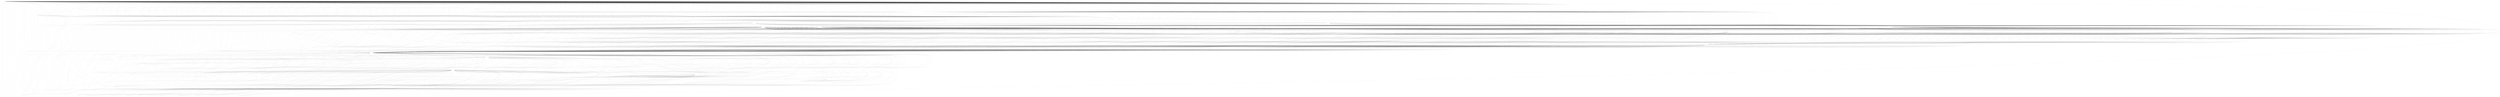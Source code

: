 graph motohandbook {
node [shape=none label=""]
edge [weight=0.01 penwidth=0.1]
0 -- 513
513 -- 673
513 -- 48
513 -- 572
513 -- 510
513 -- 21
0 -- 572
572 -- 665
572 -- 7
572 -- 8
572 -- 9
572 -- 10
572 -- 11
572 -- 12
572 -- 666
572 -- 667
572 -- 36
572 -- 45
572 -- 43
572 -- 592
572 -- 44
0 -- 672
672 -- 513
0 -- 673
673 -- 672
0 -- 675
0 -- 676
0 -- 677
677 -- 511
677 -- 513
0 -- 21
0 -- 33
33 -- 38
33 -- 1
33 -- 664
0 -- 511
0 -- 591
591 -- 40
591 -- 517
591 -- 519
591 -- 520
591 -- 518
0 -- 593
593 -- 40
593 -- 517
593 -- 522
593 -- 523
593 -- 521
0 -- 622
622 -- 37
622 -- 517
622 -- 535
622 -- 536
622 -- 534
0 -- 623
623 -- 37
623 -- 517
623 -- 538
623 -- 539
623 -- 537
0 -- 627
627 -- 37
627 -- 517
627 -- 542
627 -- 541
627 -- 540
0 -- 628
628 -- 37
628 -- 517
628 -- 545
628 -- 544
628 -- 543
0 -- 637
637 -- 37
637 -- 517
637 -- 550
637 -- 549
637 -- 548
0 -- 664
664 -- 45
0 -- 665
0 -- 666
0 -- 667
0 -- 668
0 -- 669
0 -- 670
0 -- 671
671 -- 511
671 -- 513
0 -- 512
0 -- 514
0 -- 515
0 -- 516
0 -- 517
517 -- 510
517 -- 578
517 -- 553
517 -- 554
517 -- 555
517 -- 556
517 -- 557
517 -- 558
517 -- 559
517 -- 560
517 -- 647
517 -- 652
517 -- 662
517 -- 654
517 -- 656
517 -- 658
517 -- 660
0 -- 518
518 -- 592
0 -- 519
0 -- 520
0 -- 521
521 -- 592
0 -- 522
0 -- 523
0 -- 524
524 -- 592
0 -- 525
0 -- 526
0 -- 527
527 -- 592
0 -- 528
0 -- 529
0 -- 530
530 -- 592
0 -- 531
0 -- 532
0 -- 533
0 -- 534
534 -- 592
0 -- 535
0 -- 536
0 -- 537
537 -- 592
0 -- 538
0 -- 539
0 -- 540
540 -- 592
0 -- 541
0 -- 542
0 -- 543
543 -- 592
0 -- 544
0 -- 545
0 -- 546
0 -- 547
0 -- 548
548 -- 592
0 -- 549
0 -- 550
0 -- 551
0 -- 552
0 -- 553
0 -- 554
0 -- 555
0 -- 556
0 -- 557
0 -- 558
0 -- 559
0 -- 560
0 -- 561
0 -- 562
0 -- 563
0 -- 564
0 -- 565
0 -- 566
0 -- 567
0 -- 568
0 -- 569
0 -- 570
0 -- 571
571 -- 511
571 -- 513
0 -- 573
573 -- 574
0 -- 574
574 -- 575
574 -- 576
574 -- 577
0 -- 575
575 -- 516
0 -- 576
576 -- 515
0 -- 577
577 -- 514
0 -- 578
578 -- 579
578 -- 580
578 -- 581
578 -- 582
578 -- 583
578 -- 584
578 -- 585
578 -- 586
578 -- 587
578 -- 588
578 -- 589
578 -- 590
578 -- 591
578 -- 593
578 -- 594
578 -- 595
578 -- 596
578 -- 597
578 -- 598
578 -- 599
578 -- 600
578 -- 601
578 -- 602
578 -- 603
578 -- 604
578 -- 605
578 -- 606
578 -- 607
578 -- 608
578 -- 609
578 -- 610
578 -- 611
578 -- 612
578 -- 613
578 -- 614
578 -- 615
578 -- 616
578 -- 617
578 -- 618
578 -- 619
578 -- 620
578 -- 621
578 -- 622
578 -- 623
578 -- 624
578 -- 625
578 -- 626
578 -- 627
578 -- 628
578 -- 629
578 -- 630
578 -- 631
578 -- 632
578 -- 633
578 -- 634
578 -- 635
578 -- 636
578 -- 637
578 -- 638
578 -- 639
578 -- 640
578 -- 641
578 -- 642
0 -- 579
579 -- 39
579 -- 517
0 -- 580
580 -- 39
580 -- 517
0 -- 581
581 -- 39
581 -- 517
0 -- 582
582 -- 39
582 -- 517
0 -- 583
583 -- 39
583 -- 517
0 -- 584
584 -- 42
584 -- 517
0 -- 585
585 -- 39
585 -- 517
0 -- 586
586 -- 39
586 -- 517
0 -- 587
587 -- 39
587 -- 517
0 -- 588
588 -- 39
588 -- 517
0 -- 589
589 -- 39
589 -- 517
0 -- 590
590 -- 39
590 -- 517
0 -- 592
0 -- 594
594 -- 37
594 -- 517
0 -- 595
595 -- 37
595 -- 517
0 -- 596
596 -- 37
596 -- 517
0 -- 597
597 -- 37
597 -- 517
0 -- 598
598 -- 37
598 -- 517
0 -- 599
599 -- 37
599 -- 517
0 -- 600
600 -- 37
600 -- 517
0 -- 601
601 -- 37
601 -- 517
0 -- 602
602 -- 41
602 -- 517
602 -- 526
602 -- 525
602 -- 524
0 -- 603
603 -- 41
603 -- 517
603 -- 529
603 -- 528
603 -- 527
0 -- 604
604 -- 37
604 -- 517
0 -- 605
605 -- 37
605 -- 517
0 -- 606
606 -- 37
606 -- 517
0 -- 607
607 -- 37
607 -- 517
0 -- 608
608 -- 37
608 -- 517
0 -- 609
609 -- 37
609 -- 517
0 -- 610
610 -- 37
610 -- 517
0 -- 611
611 -- 37
611 -- 517
0 -- 612
612 -- 37
612 -- 517
0 -- 613
613 -- 37
613 -- 517
0 -- 614
614 -- 37
614 -- 517
0 -- 615
615 -- 37
615 -- 517
0 -- 616
616 -- 37
616 -- 517
0 -- 617
617 -- 37
617 -- 517
0 -- 618
618 -- 37
618 -- 517
618 -- 532
618 -- 531
618 -- 530
0 -- 619
619 -- 37
619 -- 517
0 -- 620
620 -- 37
620 -- 517
0 -- 621
621 -- 37
621 -- 517
621 -- 533
0 -- 624
624 -- 37
624 -- 517
0 -- 625
625 -- 37
625 -- 517
0 -- 626
626 -- 37
626 -- 517
0 -- 629
629 -- 37
629 -- 517
0 -- 630
630 -- 37
630 -- 517
0 -- 631
631 -- 37
631 -- 517
631 -- 546
0 -- 632
632 -- 37
632 -- 517
0 -- 633
633 -- 37
633 -- 517
0 -- 634
634 -- 37
634 -- 517
0 -- 635
635 -- 37
635 -- 517
635 -- 547
0 -- 636
636 -- 37
636 -- 517
0 -- 638
638 -- 37
638 -- 517
0 -- 639
639 -- 37
639 -- 517
0 -- 640
640 -- 37
640 -- 517
0 -- 641
641 -- 37
641 -- 517
0 -- 642
642 -- 37
642 -- 517
0 -- 643
0 -- 644
644 -- 562
644 -- 561
0 -- 645
645 -- 643
645 -- 644
0 -- 646
646 -- 645
0 -- 647
647 -- 646
647 -- 552
0 -- 648
0 -- 649
649 -- 569
649 -- 568
0 -- 650
650 -- 648
650 -- 649
0 -- 651
651 -- 650
0 -- 652
652 -- 651
652 -- 570
0 -- 653
653 -- 567
0 -- 654
654 -- 653
0 -- 655
655 -- 565
0 -- 656
656 -- 655
0 -- 657
657 -- 566
0 -- 658
658 -- 657
0 -- 659
659 -- 563
0 -- 660
660 -- 659
0 -- 661
661 -- 564
0 -- 662
662 -- 661
0 -- 663
0 -- 1
1 -- 510
1 -- 25
1 -- 2
1 -- 647
1 -- 27
1 -- 654
1 -- 660
1 -- 662
1 -- 656
1 -- 658
0 -- 2
0 -- 3
0 -- 4
0 -- 5
0 -- 6
0 -- 7
0 -- 8
0 -- 9
0 -- 10
0 -- 11
0 -- 12
0 -- 13
0 -- 14
0 -- 15
0 -- 16
0 -- 17
17 -- 16
0 -- 18
18 -- 16
0 -- 19
19 -- 16
0 -- 20
20 -- 16
0 -- 22
0 -- 23
0 -- 24
24 -- 511
24 -- 513
0 -- 25
25 -- 35
25 -- 34
25 -- 33
25 -- 32
25 -- 31
25 -- 30
25 -- 29
25 -- 28
0 -- 26
26 -- 3
0 -- 27
27 -- 26
0 -- 28
28 -- 38
28 -- 1
0 -- 29
29 -- 38
29 -- 1
0 -- 30
30 -- 38
30 -- 1
0 -- 31
31 -- 38
31 -- 1
0 -- 32
32 -- 38
32 -- 1
0 -- 34
34 -- 38
34 -- 1
0 -- 35
35 -- 38
35 -- 1
0 -- 36
36 -- 37
36 -- 38
0 -- 37
37 -- 39
37 -- 40
37 -- 594
37 -- 595
37 -- 596
37 -- 597
37 -- 598
37 -- 599
37 -- 600
37 -- 601
37 -- 41
37 -- 604
37 -- 605
37 -- 606
37 -- 607
37 -- 608
37 -- 609
37 -- 610
37 -- 611
37 -- 612
37 -- 613
37 -- 614
37 -- 615
37 -- 616
37 -- 617
37 -- 618
37 -- 619
37 -- 620
37 -- 621
37 -- 622
37 -- 623
37 -- 624
37 -- 625
37 -- 626
37 -- 627
37 -- 628
37 -- 629
37 -- 630
37 -- 631
37 -- 632
37 -- 633
37 -- 634
37 -- 635
37 -- 636
37 -- 637
37 -- 638
37 -- 639
37 -- 640
37 -- 641
37 -- 642
37 -- 36
0 -- 38
38 -- 35
38 -- 34
38 -- 33
38 -- 32
38 -- 31
38 -- 30
38 -- 29
38 -- 28
38 -- 36
0 -- 39
39 -- 579
39 -- 580
39 -- 581
39 -- 582
39 -- 583
39 -- 42
39 -- 585
39 -- 586
39 -- 587
39 -- 588
39 -- 589
39 -- 590
39 -- 37
0 -- 40
40 -- 591
40 -- 593
40 -- 37
0 -- 41
41 -- 602
41 -- 603
41 -- 37
0 -- 42
42 -- 584
42 -- 39
0 -- 43
0 -- 44
44 -- 47
0 -- 45
45 -- 46
0 -- 46
0 -- 47
0 -- 48
48 -- 49
48 -- 50
48 -- 51
0 -- 49
49 -- 48
49 -- 200
49 -- 97
0 -- 50
50 -- 52
50 -- 53
0 -- 51
0 -- 52
52 -- 509
52 -- 494
52 -- 492
52 -- 490
52 -- 488
52 -- 486
52 -- 484
52 -- 477
52 -- 475
52 -- 473
52 -- 471
52 -- 469
52 -- 467
52 -- 451
52 -- 449
52 -- 434
52 -- 433
52 -- 429
52 -- 428
52 -- 424
52 -- 423
52 -- 419
52 -- 418
52 -- 415
52 -- 413
52 -- 405
52 -- 404
52 -- 400
52 -- 399
52 -- 394
52 -- 393
52 -- 388
0 -- 53
53 -- 54
53 -- 55
53 -- 56
53 -- 57
53 -- 58
53 -- 59
53 -- 60
53 -- 61
53 -- 62
53 -- 63
53 -- 64
53 -- 65
53 -- 66
53 -- 67
53 -- 68
53 -- 69
53 -- 70
53 -- 71
53 -- 72
53 -- 73
53 -- 74
53 -- 75
53 -- 76
53 -- 77
53 -- 78
53 -- 79
53 -- 80
53 -- 81
53 -- 82
53 -- 83
53 -- 84
53 -- 85
53 -- 86
53 -- 87
53 -- 88
53 -- 89
53 -- 90
53 -- 91
53 -- 92
53 -- 93
53 -- 94
0 -- 54
54 -- 246
54 -- 611
54 -- 517
0 -- 55
55 -- 250
55 -- 612
55 -- 517
0 -- 56
56 -- 251
56 -- 613
56 -- 517
0 -- 57
57 -- 255
57 -- 614
57 -- 517
0 -- 58
58 -- 256
58 -- 615
58 -- 517
0 -- 59
59 -- 260
59 -- 616
59 -- 517
0 -- 60
60 -- 261
60 -- 617
60 -- 517
0 -- 61
61 -- 266
61 -- 618
61 -- 517
0 -- 62
62 -- 268
62 -- 619
62 -- 517
0 -- 63
63 -- 269
63 -- 620
63 -- 517
0 -- 64
64 -- 273
64 -- 621
64 -- 517
0 -- 65
65 -- 275
65 -- 622
65 -- 517
0 -- 66
66 -- 276
66 -- 623
66 -- 517
0 -- 67
67 -- 280
67 -- 624
67 -- 517
0 -- 68
68 -- 285
68 -- 625
68 -- 517
0 -- 69
69 -- 286
69 -- 626
69 -- 517
0 -- 70
70 -- 289
70 -- 627
70 -- 517
0 -- 71
71 -- 290
71 -- 628
71 -- 517
0 -- 72
72 -- 292
72 -- 629
72 -- 517
0 -- 73
73 -- 294
73 -- 630
73 -- 517
0 -- 74
74 -- 296
74 -- 631
74 -- 517
0 -- 75
75 -- 302
75 -- 632
75 -- 517
0 -- 76
76 -- 303
76 -- 633
76 -- 517
0 -- 77
77 -- 306
77 -- 634
77 -- 517
0 -- 78
78 -- 308
78 -- 635
78 -- 517
0 -- 79
79 -- 310
79 -- 636
79 -- 517
0 -- 80
80 -- 314
80 -- 637
80 -- 517
0 -- 81
81 -- 315
81 -- 638
81 -- 517
0 -- 82
82 -- 316
82 -- 639
82 -- 517
0 -- 83
83 -- 317
83 -- 640
83 -- 517
0 -- 84
84 -- 318
84 -- 641
84 -- 517
0 -- 85
85 -- 198
85 -- 642
85 -- 517
0 -- 86
86 -- 197
86 -- 196
86 -- 193
86 -- 192
86 -- 191
86 -- 190
86 -- 189
86 -- 188
86 -- 187
86 -- 186
86 -- 185
86 -- 184
86 -- 183
86 -- 182
86 -- 181
86 -- 180
86 -- 177
86 -- 176
86 -- 175
86 -- 174
86 -- 173
86 -- 172
86 -- 171
86 -- 170
86 -- 169
86 -- 168
86 -- 167
86 -- 166
86 -- 165
86 -- 164
86 -- 163
86 -- 162
86 -- 161
86 -- 160
86 -- 159
86 -- 153
86 -- 152
86 -- 151
86 -- 150
86 -- 149
86 -- 148
86 -- 147
86 -- 146
86 -- 145
86 -- 144
0 -- 87
87 -- 114
87 -- 35
87 -- 1
0 -- 88
88 -- 119
88 -- 34
88 -- 1
0 -- 89
89 -- 122
89 -- 33
89 -- 1
0 -- 90
90 -- 125
90 -- 32
90 -- 1
0 -- 91
91 -- 128
91 -- 31
91 -- 1
0 -- 92
92 -- 131
92 -- 30
92 -- 1
0 -- 93
93 -- 135
93 -- 29
93 -- 1
0 -- 94
94 -- 95
94 -- 28
94 -- 1
0 -- 95
95 -- 96
95 -- 94
0 -- 96
96 -- 97
96 -- 98
96 -- 99
96 -- 100
96 -- 101
96 -- 102
96 -- 103
96 -- 104
96 -- 105
96 -- 106
96 -- 107
96 -- 108
96 -- 109
96 -- 110
96 -- 111
96 -- 112
96 -- 113
96 -- 114
96 -- 115
96 -- 116
96 -- 117
96 -- 118
96 -- 119
96 -- 120
96 -- 121
96 -- 122
96 -- 123
96 -- 124
96 -- 125
96 -- 126
96 -- 127
96 -- 128
96 -- 129
96 -- 130
96 -- 131
96 -- 132
96 -- 133
96 -- 134
96 -- 135
96 -- 136
96 -- 137
96 -- 95
96 -- 138
96 -- 139
96 -- 140
96 -- 141
96 -- 142
96 -- 143
0 -- 97
97 -- 49
97 -- 96
0 -- 98
98 -- 96
98 -- 194
98 -- 195
0 -- 99
99 -- 96
99 -- 193
0 -- 100
100 -- 96
100 -- 192
0 -- 101
101 -- 96
101 -- 191
0 -- 102
102 -- 96
102 -- 190
0 -- 103
103 -- 96
103 -- 189
0 -- 104
104 -- 96
104 -- 188
0 -- 105
105 -- 96
105 -- 187
0 -- 106
106 -- 96
106 -- 186
0 -- 107
107 -- 96
107 -- 185
0 -- 108
108 -- 96
108 -- 184
0 -- 109
109 -- 96
109 -- 183
0 -- 110
110 -- 96
110 -- 182
0 -- 111
111 -- 96
111 -- 178
111 -- 179
0 -- 112
112 -- 96
112 -- 177
0 -- 113
113 -- 96
113 -- 176
0 -- 114
114 -- 96
114 -- 87
0 -- 115
115 -- 96
115 -- 175
0 -- 116
116 -- 96
116 -- 174
0 -- 117
117 -- 96
117 -- 173
0 -- 118
118 -- 96
118 -- 172
0 -- 119
119 -- 96
119 -- 88
0 -- 120
120 -- 96
120 -- 171
0 -- 121
121 -- 96
121 -- 170
0 -- 122
122 -- 96
122 -- 89
0 -- 123
123 -- 96
123 -- 169
0 -- 124
124 -- 96
124 -- 168
0 -- 125
125 -- 96
125 -- 90
0 -- 126
126 -- 96
126 -- 167
0 -- 127
127 -- 96
127 -- 166
0 -- 128
128 -- 96
128 -- 91
0 -- 129
129 -- 96
129 -- 165
0 -- 130
130 -- 96
130 -- 164
0 -- 131
131 -- 96
131 -- 92
0 -- 132
132 -- 96
132 -- 154
132 -- 155
132 -- 156
132 -- 157
132 -- 158
0 -- 133
133 -- 96
133 -- 153
0 -- 134
134 -- 96
134 -- 152
0 -- 135
135 -- 96
135 -- 93
0 -- 136
136 -- 96
136 -- 151
0 -- 137
137 -- 96
137 -- 150
0 -- 138
138 -- 96
138 -- 149
0 -- 139
139 -- 96
139 -- 148
0 -- 140
140 -- 96
140 -- 147
0 -- 141
141 -- 96
141 -- 146
0 -- 142
142 -- 96
142 -- 145
0 -- 143
143 -- 96
143 -- 144
0 -- 144
144 -- 143
144 -- 1
0 -- 145
145 -- 142
145 -- 1
0 -- 146
146 -- 141
146 -- 1
0 -- 147
147 -- 140
147 -- 1
0 -- 148
148 -- 139
148 -- 1
0 -- 149
149 -- 138
149 -- 1
0 -- 150
150 -- 137
150 -- 1
0 -- 151
151 -- 136
151 -- 1
0 -- 152
152 -- 134
152 -- 1
0 -- 153
153 -- 133
153 -- 1
0 -- 154
154 -- 132
154 -- 163
0 -- 155
155 -- 132
155 -- 162
0 -- 156
156 -- 132
156 -- 161
0 -- 157
157 -- 132
157 -- 160
0 -- 158
158 -- 132
158 -- 159
0 -- 159
159 -- 158
159 -- 1
0 -- 160
160 -- 157
160 -- 1
0 -- 161
161 -- 156
161 -- 1
0 -- 162
162 -- 155
162 -- 1
0 -- 163
163 -- 154
163 -- 1
0 -- 164
164 -- 130
164 -- 1
0 -- 165
165 -- 129
165 -- 1
0 -- 166
166 -- 127
166 -- 1
0 -- 167
167 -- 126
167 -- 1
0 -- 168
168 -- 124
168 -- 1
0 -- 169
169 -- 123
169 -- 1
0 -- 170
170 -- 121
170 -- 1
0 -- 171
171 -- 120
171 -- 1
0 -- 172
172 -- 118
172 -- 1
0 -- 173
173 -- 117
173 -- 1
0 -- 174
174 -- 116
174 -- 1
0 -- 175
175 -- 115
175 -- 1
0 -- 176
176 -- 113
176 -- 1
0 -- 177
177 -- 112
177 -- 1
0 -- 178
178 -- 111
178 -- 181
0 -- 179
179 -- 111
179 -- 180
0 -- 180
180 -- 179
180 -- 1
0 -- 181
181 -- 178
181 -- 1
0 -- 182
182 -- 110
182 -- 1
0 -- 183
183 -- 109
183 -- 1
0 -- 184
184 -- 108
184 -- 1
0 -- 185
185 -- 107
185 -- 1
0 -- 186
186 -- 106
186 -- 1
0 -- 187
187 -- 105
187 -- 1
0 -- 188
188 -- 104
188 -- 1
0 -- 189
189 -- 103
189 -- 1
0 -- 190
190 -- 102
190 -- 1
0 -- 191
191 -- 101
191 -- 1
0 -- 192
192 -- 100
192 -- 1
0 -- 193
193 -- 99
193 -- 1
0 -- 194
194 -- 98
194 -- 197
0 -- 195
195 -- 98
195 -- 196
0 -- 196
196 -- 195
196 -- 1
0 -- 197
197 -- 194
197 -- 1
0 -- 198
198 -- 199
198 -- 508
198 -- 85
0 -- 199
199 -- 200
199 -- 201
199 -- 202
199 -- 203
199 -- 204
199 -- 205
199 -- 206
199 -- 207
199 -- 208
199 -- 209
199 -- 210
199 -- 211
199 -- 212
199 -- 213
199 -- 214
199 -- 215
199 -- 216
199 -- 217
199 -- 218
199 -- 219
199 -- 220
199 -- 221
199 -- 222
199 -- 223
199 -- 224
199 -- 225
199 -- 226
199 -- 227
199 -- 228
199 -- 229
199 -- 230
199 -- 231
199 -- 232
199 -- 233
199 -- 234
199 -- 235
199 -- 236
199 -- 237
199 -- 238
199 -- 239
199 -- 240
199 -- 241
199 -- 242
199 -- 243
199 -- 244
199 -- 245
199 -- 246
199 -- 247
199 -- 248
199 -- 249
199 -- 250
199 -- 251
199 -- 252
199 -- 253
199 -- 254
199 -- 255
199 -- 256
199 -- 257
199 -- 258
199 -- 259
199 -- 260
199 -- 261
199 -- 262
199 -- 263
199 -- 264
199 -- 265
199 -- 266
199 -- 267
199 -- 268
199 -- 269
199 -- 270
199 -- 271
199 -- 272
199 -- 273
199 -- 274
199 -- 275
199 -- 276
199 -- 277
199 -- 278
199 -- 279
199 -- 280
199 -- 281
199 -- 282
199 -- 283
199 -- 284
199 -- 285
199 -- 286
199 -- 287
199 -- 288
199 -- 289
199 -- 290
199 -- 291
199 -- 292
199 -- 293
199 -- 294
199 -- 295
199 -- 296
199 -- 297
199 -- 298
199 -- 299
199 -- 300
199 -- 301
199 -- 302
199 -- 303
199 -- 304
199 -- 305
199 -- 306
199 -- 307
199 -- 308
199 -- 309
199 -- 310
199 -- 311
199 -- 312
199 -- 313
199 -- 314
199 -- 315
199 -- 316
199 -- 317
199 -- 318
199 -- 198
199 -- 319
199 -- 320
199 -- 321
0 -- 200
200 -- 49
200 -- 199
0 -- 201
201 -- 199
201 -- 495
201 -- 496
201 -- 497
201 -- 498
201 -- 499
0 -- 202
202 -- 199
202 -- 454
202 -- 455
202 -- 456
202 -- 457
202 -- 458
202 -- 459
202 -- 460
202 -- 461
202 -- 462
202 -- 463
202 -- 464
202 -- 465
0 -- 203
203 -- 199
203 -- 444
203 -- 445
203 -- 446
203 -- 447
0 -- 204
204 -- 199
204 -- 438
204 -- 439
204 -- 440
0 -- 205
205 -- 199
205 -- 437
0 -- 206
206 -- 199
206 -- 436
0 -- 207
207 -- 199
207 -- 435
0 -- 208
208 -- 199
208 -- 434
0 -- 209
209 -- 199
209 -- 433
0 -- 210
210 -- 199
210 -- 432
0 -- 211
211 -- 199
211 -- 431
0 -- 212
212 -- 199
212 -- 430
0 -- 213
213 -- 199
213 -- 429
0 -- 214
214 -- 199
214 -- 428
0 -- 215
215 -- 199
215 -- 427
0 -- 216
216 -- 199
216 -- 426
0 -- 217
217 -- 199
217 -- 425
0 -- 218
218 -- 199
218 -- 424
0 -- 219
219 -- 199
219 -- 423
0 -- 220
220 -- 199
220 -- 422
0 -- 221
221 -- 199
221 -- 421
0 -- 222
222 -- 199
222 -- 420
0 -- 223
223 -- 199
223 -- 419
0 -- 224
224 -- 199
224 -- 418
0 -- 225
225 -- 199
225 -- 417
0 -- 226
226 -- 199
226 -- 407
226 -- 408
226 -- 409
226 -- 410
0 -- 227
227 -- 199
227 -- 406
0 -- 228
228 -- 199
228 -- 405
0 -- 229
229 -- 199
229 -- 404
0 -- 230
230 -- 199
230 -- 403
0 -- 231
231 -- 199
231 -- 402
0 -- 232
232 -- 199
232 -- 401
0 -- 233
233 -- 199
233 -- 400
0 -- 234
234 -- 199
234 -- 399
0 -- 235
235 -- 199
235 -- 398
0 -- 236
236 -- 199
236 -- 397
0 -- 237
237 -- 199
237 -- 396
0 -- 238
238 -- 199
238 -- 395
0 -- 239
239 -- 199
239 -- 394
0 -- 240
240 -- 199
240 -- 393
0 -- 241
241 -- 199
241 -- 392
0 -- 242
242 -- 199
242 -- 391
0 -- 243
243 -- 199
243 -- 390
0 -- 244
244 -- 199
244 -- 389
0 -- 245
245 -- 199
245 -- 388
0 -- 246
246 -- 199
246 -- 54
0 -- 247
247 -- 199
247 -- 387
0 -- 248
248 -- 199
248 -- 386
0 -- 249
249 -- 199
249 -- 385
0 -- 250
250 -- 199
250 -- 55
0 -- 251
251 -- 199
251 -- 56
0 -- 252
252 -- 199
252 -- 384
0 -- 253
253 -- 199
253 -- 383
0 -- 254
254 -- 199
254 -- 382
0 -- 255
255 -- 199
255 -- 57
0 -- 256
256 -- 199
256 -- 58
0 -- 257
257 -- 199
257 -- 381
0 -- 258
258 -- 199
258 -- 380
0 -- 259
259 -- 199
259 -- 379
0 -- 260
260 -- 199
260 -- 59
0 -- 261
261 -- 199
261 -- 60
0 -- 262
262 -- 199
262 -- 375
262 -- 376
0 -- 263
263 -- 199
263 -- 374
0 -- 264
264 -- 199
264 -- 373
0 -- 265
265 -- 199
265 -- 372
0 -- 266
266 -- 199
266 -- 371
266 -- 61
0 -- 267
267 -- 199
267 -- 370
0 -- 268
268 -- 199
268 -- 62
0 -- 269
269 -- 199
269 -- 63
0 -- 270
270 -- 199
270 -- 369
0 -- 271
271 -- 199
271 -- 368
0 -- 272
272 -- 199
272 -- 367
0 -- 273
273 -- 199
273 -- 64
0 -- 274
274 -- 199
274 -- 366
0 -- 275
275 -- 199
275 -- 365
275 -- 65
0 -- 276
276 -- 199
276 -- 364
276 -- 66
0 -- 277
277 -- 199
277 -- 363
0 -- 278
278 -- 199
278 -- 362
0 -- 279
279 -- 199
279 -- 361
0 -- 280
280 -- 199
280 -- 67
0 -- 281
281 -- 199
281 -- 360
0 -- 282
282 -- 199
282 -- 359
0 -- 283
283 -- 199
283 -- 358
0 -- 284
284 -- 199
284 -- 357
0 -- 285
285 -- 199
285 -- 68
0 -- 286
286 -- 199
286 -- 69
0 -- 287
287 -- 199
287 -- 356
0 -- 288
288 -- 199
288 -- 355
0 -- 289
289 -- 199
289 -- 354
289 -- 70
0 -- 290
290 -- 199
290 -- 353
290 -- 71
0 -- 291
291 -- 199
291 -- 352
0 -- 292
292 -- 199
292 -- 72
0 -- 293
293 -- 199
293 -- 351
0 -- 294
294 -- 199
294 -- 73
0 -- 295
295 -- 199
295 -- 350
0 -- 296
296 -- 199
296 -- 74
0 -- 297
297 -- 199
297 -- 344
297 -- 345
297 -- 346
0 -- 298
298 -- 199
298 -- 343
0 -- 299
299 -- 199
299 -- 342
0 -- 300
300 -- 199
300 -- 341
0 -- 301
301 -- 199
301 -- 340
0 -- 302
302 -- 199
302 -- 339
302 -- 75
0 -- 303
303 -- 199
303 -- 338
303 -- 76
0 -- 304
304 -- 199
304 -- 337
0 -- 305
305 -- 199
305 -- 336
0 -- 306
306 -- 199
306 -- 335
306 -- 77
0 -- 307
307 -- 199
307 -- 334
0 -- 308
308 -- 199
308 -- 78
0 -- 309
309 -- 199
309 -- 333
0 -- 310
310 -- 199
310 -- 332
310 -- 79
0 -- 311
311 -- 199
311 -- 331
0 -- 312
312 -- 199
312 -- 330
0 -- 313
313 -- 199
313 -- 329
0 -- 314
314 -- 199
314 -- 80
0 -- 315
315 -- 199
315 -- 328
315 -- 81
0 -- 316
316 -- 199
316 -- 327
316 -- 82
0 -- 317
317 -- 199
317 -- 326
317 -- 83
0 -- 318
318 -- 199
318 -- 325
318 -- 84
0 -- 319
319 -- 199
319 -- 324
0 -- 320
320 -- 199
320 -- 323
0 -- 321
321 -- 199
321 -- 322
0 -- 322
322 -- 321
322 -- 517
0 -- 323
323 -- 320
323 -- 517
0 -- 324
324 -- 319
324 -- 517
0 -- 325
325 -- 318
325 -- 517
0 -- 326
326 -- 317
326 -- 517
0 -- 327
327 -- 316
327 -- 517
0 -- 328
328 -- 315
328 -- 517
0 -- 329
329 -- 313
329 -- 517
0 -- 330
330 -- 312
330 -- 517
0 -- 331
331 -- 311
331 -- 517
0 -- 332
332 -- 310
332 -- 517
0 -- 333
333 -- 309
333 -- 517
0 -- 334
334 -- 307
334 -- 517
0 -- 335
335 -- 306
335 -- 517
0 -- 336
336 -- 305
336 -- 517
0 -- 337
337 -- 304
337 -- 517
0 -- 338
338 -- 303
338 -- 517
0 -- 339
339 -- 302
339 -- 517
0 -- 340
340 -- 301
340 -- 517
0 -- 341
341 -- 300
341 -- 517
0 -- 342
342 -- 299
342 -- 517
0 -- 343
343 -- 298
343 -- 517
0 -- 344
344 -- 297
344 -- 349
0 -- 345
345 -- 297
345 -- 348
0 -- 346
346 -- 297
346 -- 347
0 -- 347
347 -- 346
347 -- 517
0 -- 348
348 -- 345
348 -- 517
0 -- 349
349 -- 344
349 -- 517
0 -- 350
350 -- 295
350 -- 517
0 -- 351
351 -- 293
351 -- 517
0 -- 352
352 -- 291
352 -- 517
0 -- 353
353 -- 290
353 -- 517
0 -- 354
354 -- 289
354 -- 517
0 -- 355
355 -- 288
355 -- 517
0 -- 356
356 -- 287
356 -- 517
0 -- 357
357 -- 284
357 -- 517
0 -- 358
358 -- 283
358 -- 517
0 -- 359
359 -- 282
359 -- 517
0 -- 360
360 -- 281
360 -- 517
0 -- 361
361 -- 279
361 -- 517
0 -- 362
362 -- 278
362 -- 517
0 -- 363
363 -- 277
363 -- 517
0 -- 364
364 -- 276
364 -- 517
0 -- 365
365 -- 275
365 -- 517
0 -- 366
366 -- 274
366 -- 517
0 -- 367
367 -- 272
367 -- 517
0 -- 368
368 -- 271
368 -- 517
0 -- 369
369 -- 270
369 -- 517
0 -- 370
370 -- 267
370 -- 517
0 -- 371
371 -- 266
371 -- 517
0 -- 372
372 -- 265
372 -- 517
0 -- 373
373 -- 264
373 -- 517
0 -- 374
374 -- 263
374 -- 517
0 -- 375
375 -- 262
375 -- 378
0 -- 376
376 -- 262
376 -- 377
0 -- 377
377 -- 376
377 -- 517
0 -- 378
378 -- 375
378 -- 517
0 -- 379
379 -- 259
379 -- 517
0 -- 380
380 -- 258
380 -- 517
0 -- 381
381 -- 257
381 -- 517
0 -- 382
382 -- 254
382 -- 517
0 -- 383
383 -- 253
383 -- 517
0 -- 384
384 -- 252
384 -- 517
0 -- 385
385 -- 249
385 -- 517
0 -- 386
386 -- 248
386 -- 517
0 -- 387
387 -- 247
387 -- 517
0 -- 388
388 -- 245
388 -- 610
388 -- 517
0 -- 389
389 -- 244
389 -- 517
0 -- 390
390 -- 243
390 -- 517
0 -- 391
391 -- 242
391 -- 517
0 -- 392
392 -- 241
392 -- 517
0 -- 393
393 -- 240
393 -- 609
393 -- 517
0 -- 394
394 -- 239
394 -- 608
394 -- 517
0 -- 395
395 -- 238
395 -- 517
0 -- 396
396 -- 237
396 -- 517
0 -- 397
397 -- 236
397 -- 517
0 -- 398
398 -- 235
398 -- 517
0 -- 399
399 -- 234
399 -- 607
399 -- 517
0 -- 400
400 -- 233
400 -- 606
400 -- 517
0 -- 401
401 -- 232
401 -- 517
0 -- 402
402 -- 231
402 -- 517
0 -- 403
403 -- 230
403 -- 517
0 -- 404
404 -- 229
404 -- 605
404 -- 517
0 -- 405
405 -- 228
405 -- 604
405 -- 517
0 -- 406
406 -- 227
406 -- 517
0 -- 407
407 -- 226
407 -- 416
0 -- 408
408 -- 226
408 -- 414
408 -- 415
0 -- 409
409 -- 226
409 -- 412
409 -- 413
0 -- 410
410 -- 226
410 -- 411
0 -- 411
411 -- 410
411 -- 517
0 -- 412
412 -- 409
412 -- 517
0 -- 413
413 -- 409
413 -- 603
413 -- 517
0 -- 414
414 -- 408
414 -- 517
0 -- 415
415 -- 408
415 -- 602
415 -- 517
0 -- 416
416 -- 407
416 -- 517
0 -- 417
417 -- 225
417 -- 517
0 -- 418
418 -- 224
418 -- 601
418 -- 517
0 -- 419
419 -- 223
419 -- 600
419 -- 517
0 -- 420
420 -- 222
420 -- 517
0 -- 421
421 -- 221
421 -- 517
0 -- 422
422 -- 220
422 -- 517
0 -- 423
423 -- 219
423 -- 599
423 -- 517
0 -- 424
424 -- 218
424 -- 598
424 -- 517
0 -- 425
425 -- 217
425 -- 517
0 -- 426
426 -- 216
426 -- 517
0 -- 427
427 -- 215
427 -- 517
0 -- 428
428 -- 214
428 -- 597
428 -- 517
0 -- 429
429 -- 213
429 -- 596
429 -- 517
0 -- 430
430 -- 212
430 -- 517
0 -- 431
431 -- 211
431 -- 517
0 -- 432
432 -- 210
432 -- 517
0 -- 433
433 -- 209
433 -- 595
433 -- 517
0 -- 434
434 -- 208
434 -- 594
434 -- 517
0 -- 435
435 -- 207
435 -- 517
0 -- 436
436 -- 206
436 -- 517
0 -- 437
437 -- 205
437 -- 517
0 -- 438
438 -- 204
438 -- 443
0 -- 439
439 -- 204
439 -- 442
0 -- 440
440 -- 204
440 -- 441
0 -- 441
441 -- 440
441 -- 517
0 -- 442
442 -- 439
442 -- 517
0 -- 443
443 -- 438
443 -- 517
0 -- 444
444 -- 203
444 -- 453
0 -- 445
445 -- 203
445 -- 452
0 -- 446
446 -- 203
446 -- 450
446 -- 451
0 -- 447
447 -- 203
447 -- 448
447 -- 449
0 -- 448
448 -- 447
448 -- 517
0 -- 449
449 -- 447
449 -- 593
449 -- 517
0 -- 450
450 -- 446
450 -- 517
0 -- 451
451 -- 446
451 -- 591
451 -- 517
0 -- 452
452 -- 445
452 -- 517
0 -- 453
453 -- 444
453 -- 517
0 -- 454
454 -- 202
454 -- 493
454 -- 494
0 -- 455
455 -- 202
455 -- 491
455 -- 492
0 -- 456
456 -- 202
456 -- 489
456 -- 490
0 -- 457
457 -- 202
457 -- 487
457 -- 488
0 -- 458
458 -- 202
458 -- 485
458 -- 486
0 -- 459
459 -- 202
459 -- 478
459 -- 479
459 -- 480
0 -- 460
460 -- 202
460 -- 476
460 -- 477
0 -- 461
461 -- 202
461 -- 474
461 -- 475
0 -- 462
462 -- 202
462 -- 472
462 -- 473
0 -- 463
463 -- 202
463 -- 470
463 -- 471
0 -- 464
464 -- 202
464 -- 468
464 -- 469
0 -- 465
465 -- 202
465 -- 466
465 -- 467
0 -- 466
466 -- 465
466 -- 517
0 -- 467
467 -- 465
467 -- 590
467 -- 517
0 -- 468
468 -- 464
468 -- 517
0 -- 469
469 -- 464
469 -- 589
469 -- 517
0 -- 470
470 -- 463
470 -- 517
0 -- 471
471 -- 463
471 -- 588
471 -- 517
0 -- 472
472 -- 462
472 -- 517
0 -- 473
473 -- 462
473 -- 587
473 -- 517
0 -- 474
474 -- 461
474 -- 517
0 -- 475
475 -- 461
475 -- 586
475 -- 517
0 -- 476
476 -- 460
476 -- 517
0 -- 477
477 -- 460
477 -- 585
477 -- 517
0 -- 478
478 -- 459
478 -- 483
478 -- 484
0 -- 479
479 -- 459
479 -- 482
0 -- 480
480 -- 459
480 -- 481
0 -- 481
481 -- 480
481 -- 517
0 -- 482
482 -- 479
482 -- 517
0 -- 483
483 -- 478
483 -- 517
0 -- 484
484 -- 478
484 -- 584
484 -- 517
0 -- 485
485 -- 458
485 -- 517
0 -- 486
486 -- 458
486 -- 583
486 -- 517
0 -- 487
487 -- 457
487 -- 517
0 -- 488
488 -- 457
488 -- 582
488 -- 517
0 -- 489
489 -- 456
489 -- 517
0 -- 490
490 -- 456
490 -- 581
490 -- 517
0 -- 491
491 -- 455
491 -- 517
0 -- 492
492 -- 455
492 -- 580
492 -- 517
0 -- 493
493 -- 454
493 -- 517
0 -- 494
494 -- 454
494 -- 579
494 -- 517
0 -- 495
495 -- 201
495 -- 504
495 -- 505
0 -- 496
496 -- 201
496 -- 503
0 -- 497
497 -- 201
497 -- 502
0 -- 498
498 -- 201
498 -- 501
0 -- 499
499 -- 201
499 -- 500
0 -- 500
500 -- 499
500 -- 517
0 -- 501
501 -- 498
501 -- 517
0 -- 502
502 -- 497
502 -- 517
0 -- 503
503 -- 496
503 -- 517
0 -- 504
504 -- 495
504 -- 507
0 -- 505
505 -- 495
505 -- 506
0 -- 506
506 -- 505
506 -- 517
0 -- 507
507 -- 504
507 -- 517
0 -- 508
508 -- 198
508 -- 517
0 -- 509
509 -- 507
509 -- 506
509 -- 503
509 -- 502
509 -- 501
509 -- 500
509 -- 493
509 -- 491
509 -- 489
509 -- 487
509 -- 485
509 -- 483
509 -- 482
509 -- 481
509 -- 476
509 -- 474
509 -- 472
509 -- 470
509 -- 468
509 -- 466
509 -- 453
509 -- 452
509 -- 450
509 -- 448
509 -- 443
509 -- 442
509 -- 441
509 -- 437
509 -- 436
509 -- 435
509 -- 432
509 -- 431
509 -- 430
509 -- 427
509 -- 426
509 -- 425
509 -- 422
509 -- 421
509 -- 420
509 -- 417
509 -- 416
509 -- 414
509 -- 412
509 -- 411
509 -- 406
509 -- 403
509 -- 402
509 -- 401
509 -- 398
509 -- 397
509 -- 396
509 -- 395
509 -- 392
509 -- 391
509 -- 390
509 -- 389
509 -- 387
509 -- 386
509 -- 385
509 -- 384
509 -- 383
509 -- 382
509 -- 381
509 -- 380
509 -- 379
509 -- 374
509 -- 373
509 -- 372
509 -- 371
509 -- 370
509 -- 378
509 -- 377
509 -- 369
509 -- 368
509 -- 367
509 -- 366
509 -- 365
509 -- 364
509 -- 363
509 -- 362
509 -- 361
509 -- 360
509 -- 359
509 -- 358
509 -- 357
509 -- 356
509 -- 355
509 -- 354
509 -- 353
509 -- 352
509 -- 351
509 -- 350
509 -- 349
509 -- 348
509 -- 347
509 -- 343
509 -- 342
509 -- 341
509 -- 340
509 -- 339
509 -- 338
509 -- 337
509 -- 336
509 -- 335
509 -- 334
509 -- 333
509 -- 332
509 -- 331
509 -- 330
509 -- 329
509 -- 328
509 -- 327
509 -- 326
509 -- 325
509 -- 508
509 -- 324
509 -- 323
509 -- 322
0 -- 510
510 -- 517
510 -- 1
0 -- 511
0 -- 513
0 -- 511
0 -- 513
0 -- 511
0 -- 513
0 -- 511
0 -- 513
}
